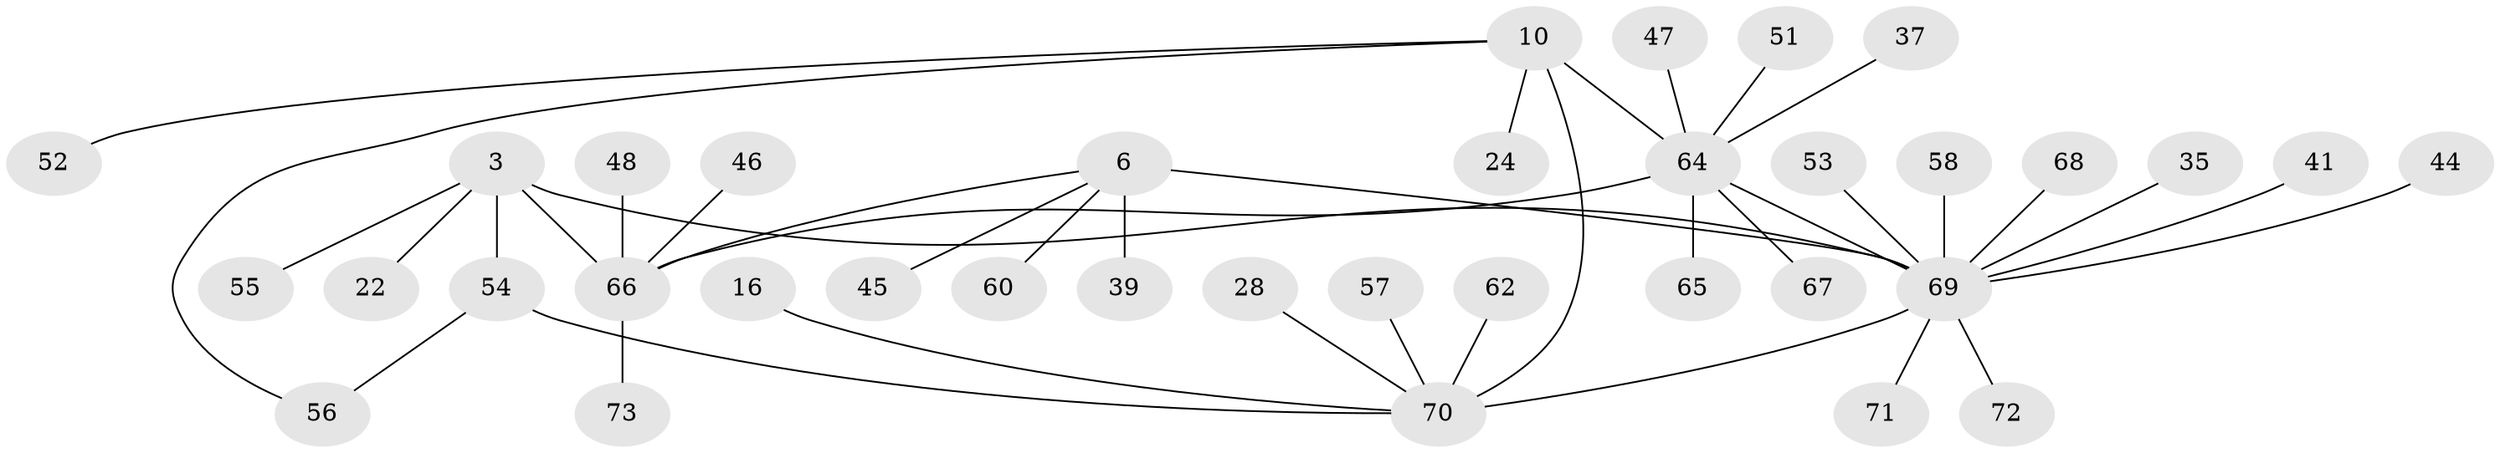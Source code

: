 // original degree distribution, {11: 0.0136986301369863, 3: 0.0821917808219178, 6: 0.0547945205479452, 5: 0.0410958904109589, 7: 0.0273972602739726, 4: 0.0273972602739726, 9: 0.0136986301369863, 12: 0.0136986301369863, 1: 0.5616438356164384, 2: 0.1643835616438356}
// Generated by graph-tools (version 1.1) at 2025/54/03/09/25 04:54:04]
// undirected, 36 vertices, 40 edges
graph export_dot {
graph [start="1"]
  node [color=gray90,style=filled];
  3 [super="+2"];
  6;
  10;
  16;
  22;
  24;
  28;
  35;
  37;
  39;
  41;
  44;
  45;
  46;
  47;
  48;
  51;
  52;
  53;
  54 [super="+7"];
  55 [super="+50"];
  56 [super="+34"];
  57 [super="+25"];
  58;
  60;
  62;
  64 [super="+26+27"];
  65 [super="+49"];
  66 [super="+18+1+38+43"];
  67;
  68;
  69 [super="+61+5+32+15+23+29+31"];
  70 [super="+8+9"];
  71 [super="+63"];
  72 [super="+40"];
  73;
  3 -- 22;
  3 -- 54 [weight=2];
  3 -- 55;
  3 -- 69;
  3 -- 66 [weight=2];
  6 -- 39;
  6 -- 45;
  6 -- 60;
  6 -- 69 [weight=3];
  6 -- 66;
  10 -- 24;
  10 -- 52;
  10 -- 70 [weight=2];
  10 -- 56;
  10 -- 64 [weight=2];
  16 -- 70;
  28 -- 70;
  35 -- 69;
  37 -- 64;
  41 -- 69;
  44 -- 69;
  46 -- 66;
  47 -- 64;
  48 -- 66;
  51 -- 64;
  53 -- 69;
  54 -- 56;
  54 -- 70 [weight=2];
  57 -- 70;
  58 -- 69;
  62 -- 70;
  64 -- 65;
  64 -- 66 [weight=2];
  64 -- 67;
  64 -- 69 [weight=2];
  66 -- 73;
  68 -- 69;
  69 -- 70 [weight=2];
  69 -- 71;
  69 -- 72;
}
